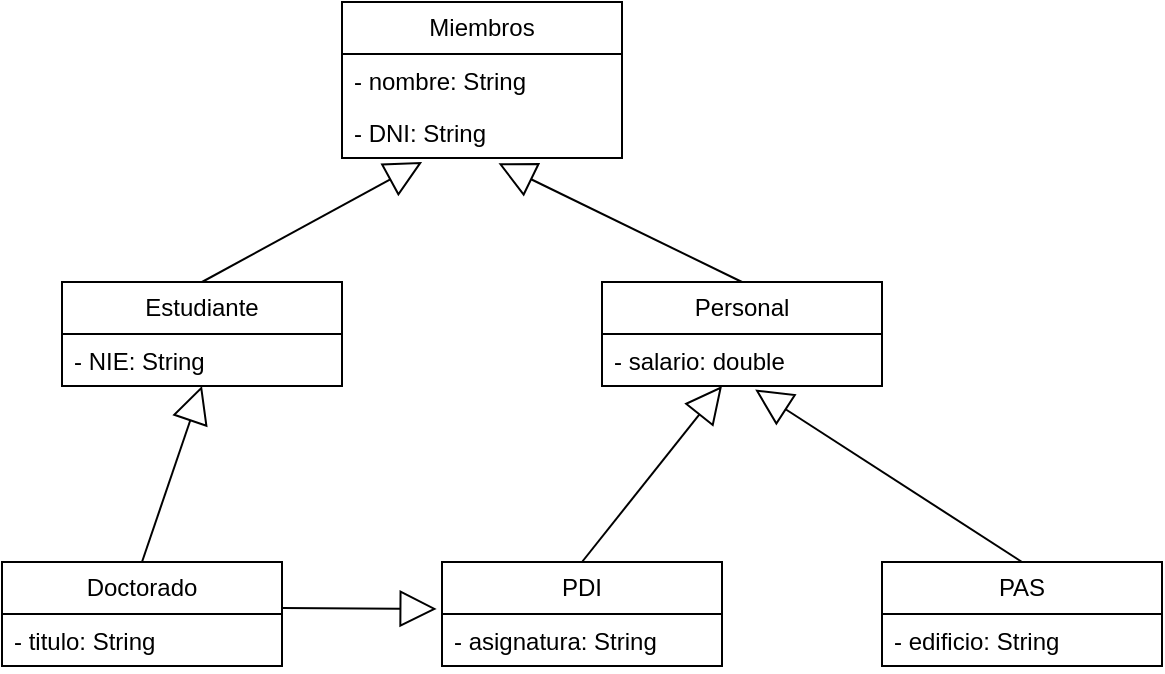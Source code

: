 <mxfile version="21.7.5" type="device">
  <diagram name="Página-1" id="5tkqDhQXrlFwnxYgTPMq">
    <mxGraphModel dx="712" dy="827" grid="1" gridSize="10" guides="1" tooltips="1" connect="1" arrows="1" fold="1" page="1" pageScale="1" pageWidth="1169" pageHeight="827" math="0" shadow="0">
      <root>
        <mxCell id="0" />
        <mxCell id="1" parent="0" />
        <mxCell id="Su5vD015DT9awgMVUU7w-5" value="Miembros" style="swimlane;fontStyle=0;childLayout=stackLayout;horizontal=1;startSize=26;fillColor=none;horizontalStack=0;resizeParent=1;resizeParentMax=0;resizeLast=0;collapsible=1;marginBottom=0;whiteSpace=wrap;html=1;" vertex="1" parent="1">
          <mxGeometry x="350" y="30" width="140" height="78" as="geometry" />
        </mxCell>
        <mxCell id="Su5vD015DT9awgMVUU7w-6" value="- nombre: String" style="text;strokeColor=none;fillColor=none;align=left;verticalAlign=top;spacingLeft=4;spacingRight=4;overflow=hidden;rotatable=0;points=[[0,0.5],[1,0.5]];portConstraint=eastwest;whiteSpace=wrap;html=1;" vertex="1" parent="Su5vD015DT9awgMVUU7w-5">
          <mxGeometry y="26" width="140" height="26" as="geometry" />
        </mxCell>
        <mxCell id="Su5vD015DT9awgMVUU7w-7" value="- DNI: String" style="text;strokeColor=none;fillColor=none;align=left;verticalAlign=top;spacingLeft=4;spacingRight=4;overflow=hidden;rotatable=0;points=[[0,0.5],[1,0.5]];portConstraint=eastwest;whiteSpace=wrap;html=1;" vertex="1" parent="Su5vD015DT9awgMVUU7w-5">
          <mxGeometry y="52" width="140" height="26" as="geometry" />
        </mxCell>
        <mxCell id="Su5vD015DT9awgMVUU7w-9" value="Estudiante" style="swimlane;fontStyle=0;childLayout=stackLayout;horizontal=1;startSize=26;fillColor=none;horizontalStack=0;resizeParent=1;resizeParentMax=0;resizeLast=0;collapsible=1;marginBottom=0;whiteSpace=wrap;html=1;" vertex="1" parent="1">
          <mxGeometry x="210" y="170" width="140" height="52" as="geometry" />
        </mxCell>
        <mxCell id="Su5vD015DT9awgMVUU7w-10" value="- NIE: String" style="text;strokeColor=none;fillColor=none;align=left;verticalAlign=top;spacingLeft=4;spacingRight=4;overflow=hidden;rotatable=0;points=[[0,0.5],[1,0.5]];portConstraint=eastwest;whiteSpace=wrap;html=1;" vertex="1" parent="Su5vD015DT9awgMVUU7w-9">
          <mxGeometry y="26" width="140" height="26" as="geometry" />
        </mxCell>
        <mxCell id="Su5vD015DT9awgMVUU7w-12" value="Personal" style="swimlane;fontStyle=0;childLayout=stackLayout;horizontal=1;startSize=26;fillColor=none;horizontalStack=0;resizeParent=1;resizeParentMax=0;resizeLast=0;collapsible=1;marginBottom=0;whiteSpace=wrap;html=1;" vertex="1" parent="1">
          <mxGeometry x="480" y="170" width="140" height="52" as="geometry" />
        </mxCell>
        <mxCell id="Su5vD015DT9awgMVUU7w-13" value="- salario: double" style="text;strokeColor=none;fillColor=none;align=left;verticalAlign=top;spacingLeft=4;spacingRight=4;overflow=hidden;rotatable=0;points=[[0,0.5],[1,0.5]];portConstraint=eastwest;whiteSpace=wrap;html=1;" vertex="1" parent="Su5vD015DT9awgMVUU7w-12">
          <mxGeometry y="26" width="140" height="26" as="geometry" />
        </mxCell>
        <mxCell id="Su5vD015DT9awgMVUU7w-14" value="PDI" style="swimlane;fontStyle=0;childLayout=stackLayout;horizontal=1;startSize=26;fillColor=none;horizontalStack=0;resizeParent=1;resizeParentMax=0;resizeLast=0;collapsible=1;marginBottom=0;whiteSpace=wrap;html=1;" vertex="1" parent="1">
          <mxGeometry x="400" y="310" width="140" height="52" as="geometry" />
        </mxCell>
        <mxCell id="Su5vD015DT9awgMVUU7w-15" value="- asignatura: String" style="text;strokeColor=none;fillColor=none;align=left;verticalAlign=top;spacingLeft=4;spacingRight=4;overflow=hidden;rotatable=0;points=[[0,0.5],[1,0.5]];portConstraint=eastwest;whiteSpace=wrap;html=1;" vertex="1" parent="Su5vD015DT9awgMVUU7w-14">
          <mxGeometry y="26" width="140" height="26" as="geometry" />
        </mxCell>
        <mxCell id="Su5vD015DT9awgMVUU7w-17" value="PAS" style="swimlane;fontStyle=0;childLayout=stackLayout;horizontal=1;startSize=26;fillColor=none;horizontalStack=0;resizeParent=1;resizeParentMax=0;resizeLast=0;collapsible=1;marginBottom=0;whiteSpace=wrap;html=1;" vertex="1" parent="1">
          <mxGeometry x="620" y="310" width="140" height="52" as="geometry" />
        </mxCell>
        <mxCell id="Su5vD015DT9awgMVUU7w-19" value="- edificio: String" style="text;strokeColor=none;fillColor=none;align=left;verticalAlign=top;spacingLeft=4;spacingRight=4;overflow=hidden;rotatable=0;points=[[0,0.5],[1,0.5]];portConstraint=eastwest;whiteSpace=wrap;html=1;" vertex="1" parent="Su5vD015DT9awgMVUU7w-17">
          <mxGeometry y="26" width="140" height="26" as="geometry" />
        </mxCell>
        <mxCell id="Su5vD015DT9awgMVUU7w-20" value="Doctorado" style="swimlane;fontStyle=0;childLayout=stackLayout;horizontal=1;startSize=26;fillColor=none;horizontalStack=0;resizeParent=1;resizeParentMax=0;resizeLast=0;collapsible=1;marginBottom=0;whiteSpace=wrap;html=1;" vertex="1" parent="1">
          <mxGeometry x="180" y="310" width="140" height="52" as="geometry" />
        </mxCell>
        <mxCell id="Su5vD015DT9awgMVUU7w-21" value="- titulo: String" style="text;strokeColor=none;fillColor=none;align=left;verticalAlign=top;spacingLeft=4;spacingRight=4;overflow=hidden;rotatable=0;points=[[0,0.5],[1,0.5]];portConstraint=eastwest;whiteSpace=wrap;html=1;" vertex="1" parent="Su5vD015DT9awgMVUU7w-20">
          <mxGeometry y="26" width="140" height="26" as="geometry" />
        </mxCell>
        <mxCell id="Su5vD015DT9awgMVUU7w-22" value="" style="endArrow=block;endSize=16;endFill=0;html=1;rounded=0;entryX=0.286;entryY=1.077;entryDx=0;entryDy=0;entryPerimeter=0;exitX=0.5;exitY=0;exitDx=0;exitDy=0;" edge="1" parent="1" source="Su5vD015DT9awgMVUU7w-9" target="Su5vD015DT9awgMVUU7w-7">
          <mxGeometry width="160" relative="1" as="geometry">
            <mxPoint x="390" y="230" as="sourcePoint" />
            <mxPoint x="550" y="230" as="targetPoint" />
          </mxGeometry>
        </mxCell>
        <mxCell id="Su5vD015DT9awgMVUU7w-23" value="" style="endArrow=block;endSize=16;endFill=0;html=1;rounded=0;entryX=0.559;entryY=1.103;entryDx=0;entryDy=0;entryPerimeter=0;exitX=0.5;exitY=0;exitDx=0;exitDy=0;" edge="1" parent="1" source="Su5vD015DT9awgMVUU7w-12" target="Su5vD015DT9awgMVUU7w-7">
          <mxGeometry width="160" relative="1" as="geometry">
            <mxPoint x="290" y="180" as="sourcePoint" />
            <mxPoint x="400" y="120" as="targetPoint" />
          </mxGeometry>
        </mxCell>
        <mxCell id="Su5vD015DT9awgMVUU7w-24" value="" style="endArrow=block;endSize=16;endFill=0;html=1;rounded=0;entryX=0.286;entryY=1.077;entryDx=0;entryDy=0;entryPerimeter=0;exitX=0.5;exitY=0;exitDx=0;exitDy=0;" edge="1" parent="1" source="Su5vD015DT9awgMVUU7w-14">
          <mxGeometry width="160" relative="1" as="geometry">
            <mxPoint x="430" y="282" as="sourcePoint" />
            <mxPoint x="540" y="222" as="targetPoint" />
          </mxGeometry>
        </mxCell>
        <mxCell id="Su5vD015DT9awgMVUU7w-25" value="" style="endArrow=block;endSize=16;endFill=0;html=1;rounded=0;entryX=0.547;entryY=1.069;entryDx=0;entryDy=0;entryPerimeter=0;exitX=0.5;exitY=0;exitDx=0;exitDy=0;" edge="1" parent="1" source="Su5vD015DT9awgMVUU7w-17" target="Su5vD015DT9awgMVUU7w-13">
          <mxGeometry width="160" relative="1" as="geometry">
            <mxPoint x="310" y="200" as="sourcePoint" />
            <mxPoint x="420" y="140" as="targetPoint" />
          </mxGeometry>
        </mxCell>
        <mxCell id="Su5vD015DT9awgMVUU7w-26" value="" style="endArrow=block;endSize=16;endFill=0;html=1;rounded=0;entryX=-0.019;entryY=-0.098;entryDx=0;entryDy=0;entryPerimeter=0;" edge="1" parent="1" target="Su5vD015DT9awgMVUU7w-15">
          <mxGeometry width="160" relative="1" as="geometry">
            <mxPoint x="320" y="333" as="sourcePoint" />
            <mxPoint x="430" y="270" as="targetPoint" />
          </mxGeometry>
        </mxCell>
        <mxCell id="Su5vD015DT9awgMVUU7w-27" value="" style="endArrow=block;endSize=16;endFill=0;html=1;rounded=0;entryX=0.286;entryY=1.077;entryDx=0;entryDy=0;entryPerimeter=0;exitX=0.5;exitY=0;exitDx=0;exitDy=0;" edge="1" parent="1" source="Su5vD015DT9awgMVUU7w-20">
          <mxGeometry width="160" relative="1" as="geometry">
            <mxPoint x="170" y="282" as="sourcePoint" />
            <mxPoint x="280" y="222" as="targetPoint" />
          </mxGeometry>
        </mxCell>
      </root>
    </mxGraphModel>
  </diagram>
</mxfile>
